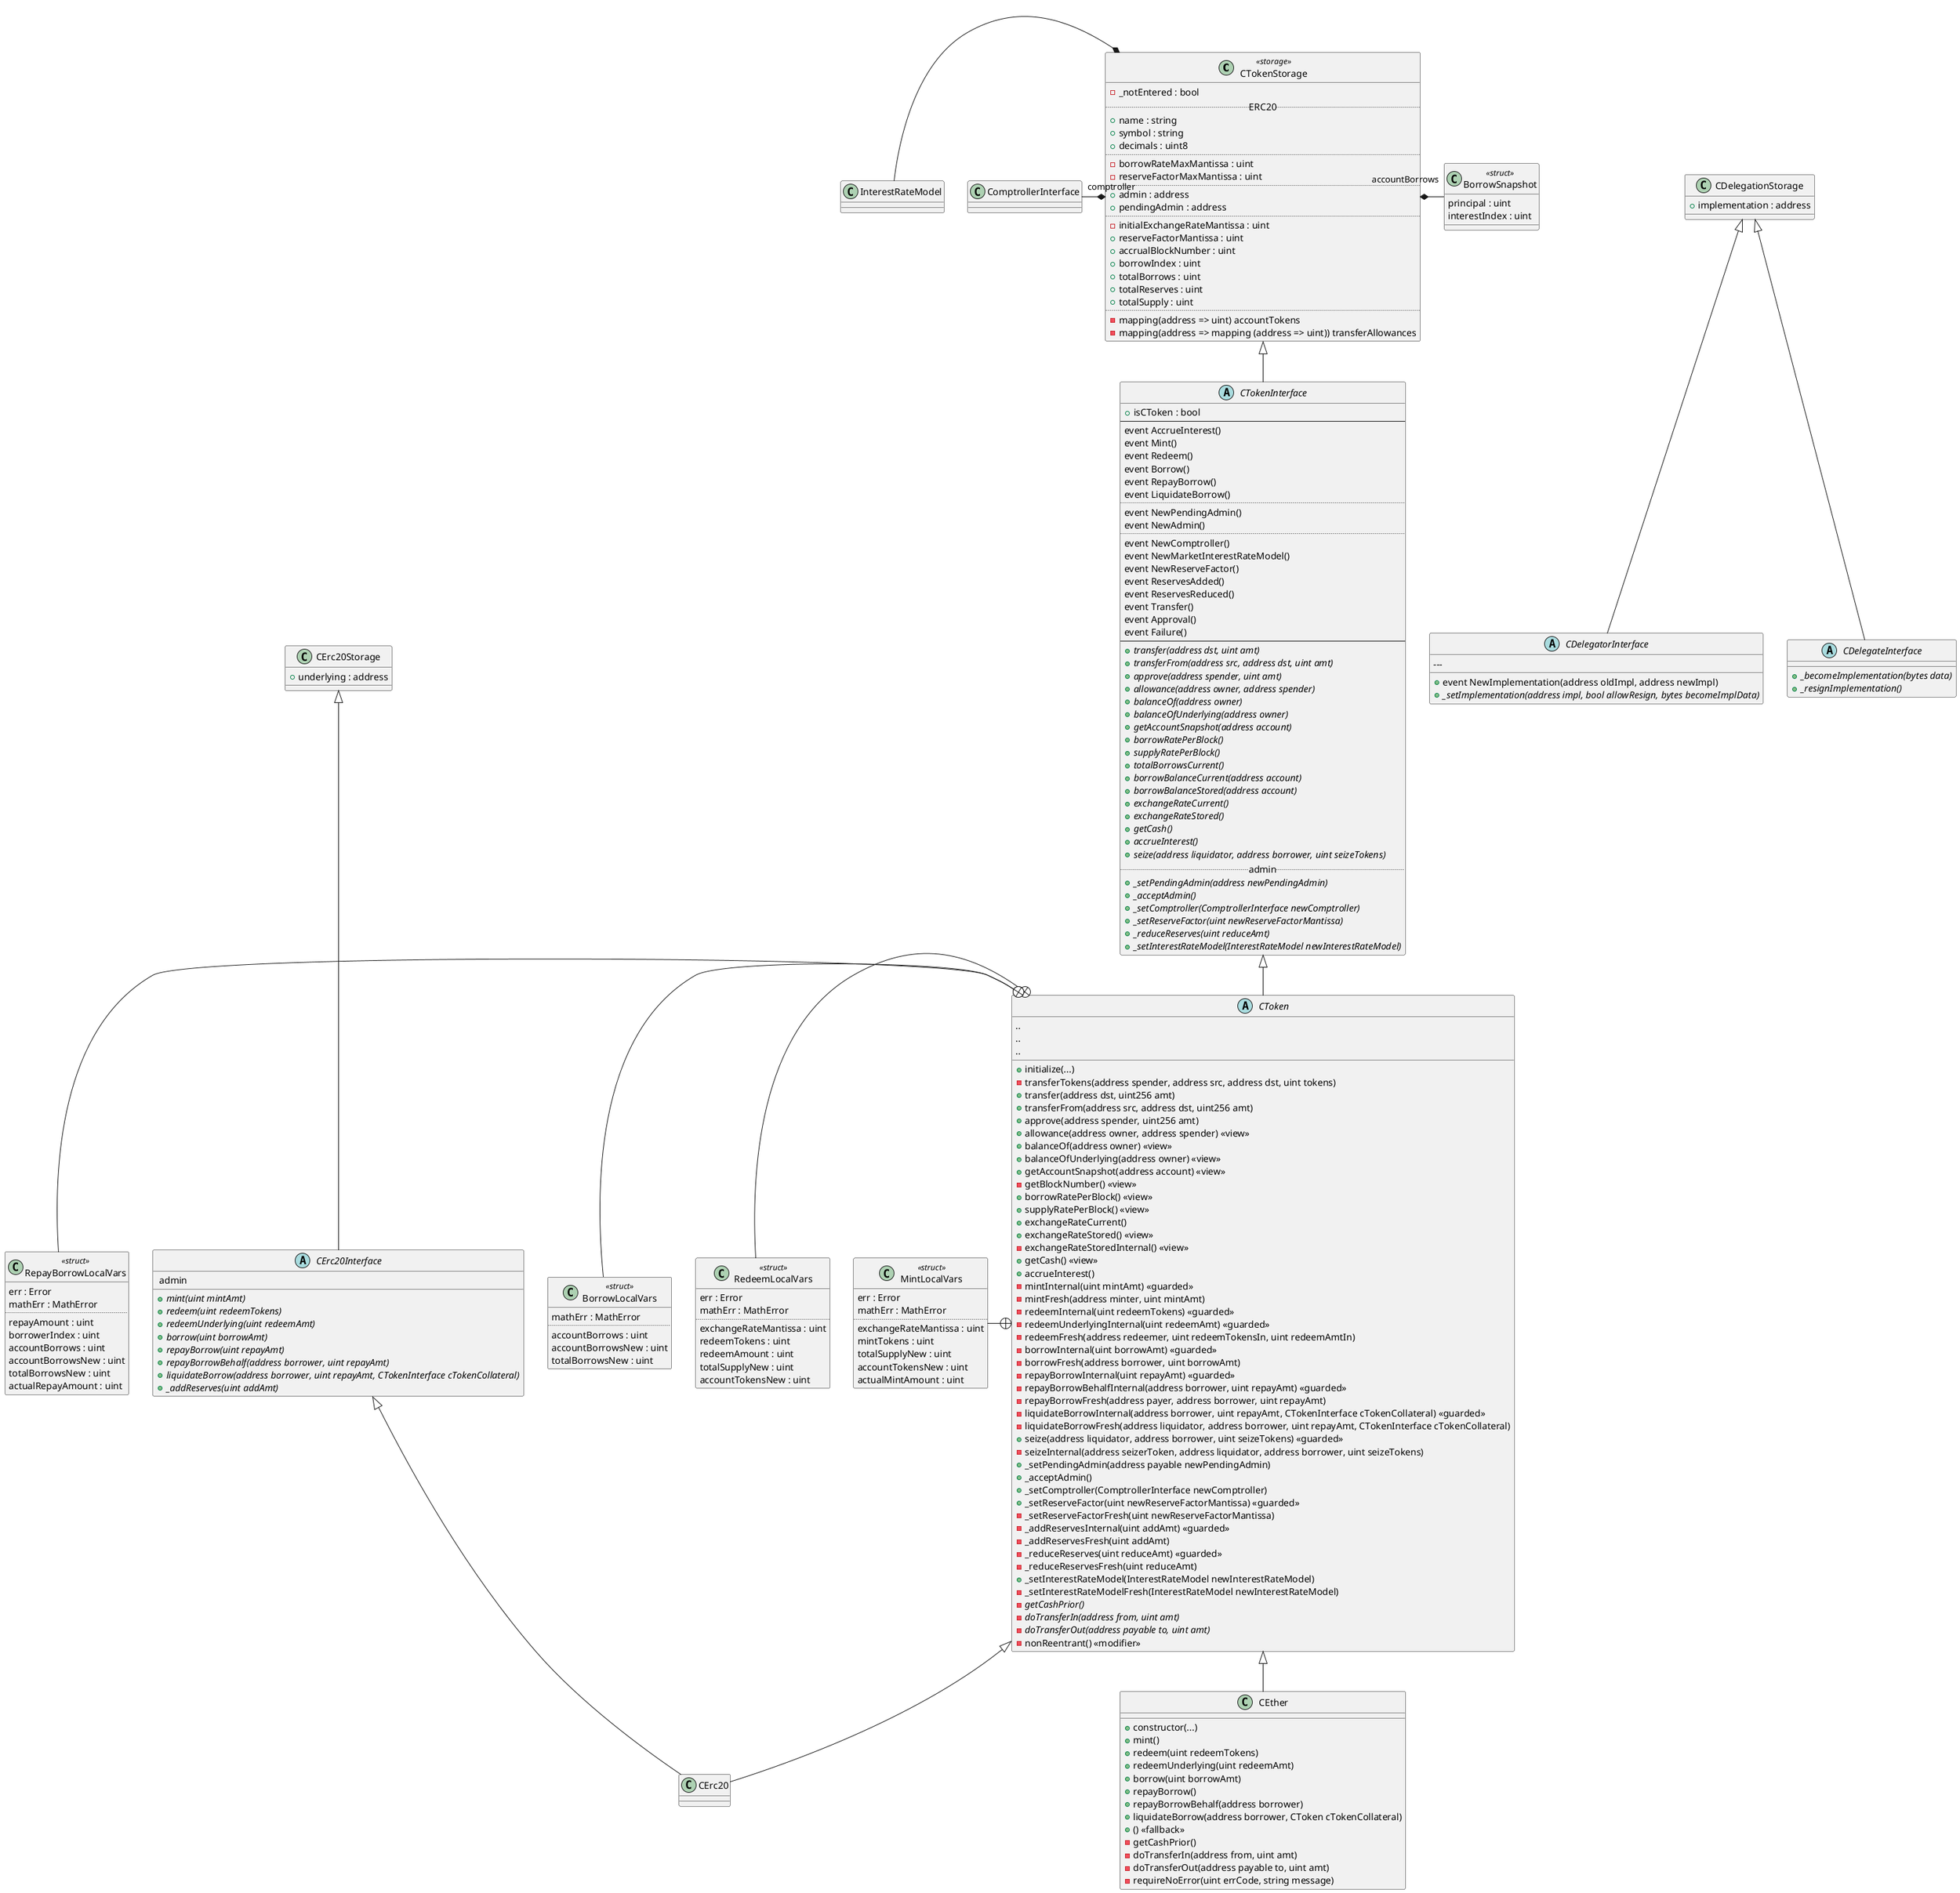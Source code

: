 @startuml

' Compound Protocol / Token Contracts
' https://github.com/compound-finance/compound-protocol/tree/v2.8.1/contracts

' https://plantuml.com/en/class-diagram
' https://plantuml-documentation.readthedocs.io/en/latest/formatting/all-skin-params.html
' https://plantuml-documentation.readthedocs.io/en/latest/formatting/all-skin-params.html#class
skinparam class {
  DefaultFontName Lucida Console
  ClassFontName "Lucida Console"
  ClassAttributeFontName Lucida Console
}

' self-contained borrowing and lending contracts

class CTokenStorage <<storage>> {
  - _notEntered : bool
  .. ERC20 ..
  + name : string
  + symbol : string
  + decimals : uint8
  ..
  - borrowRateMaxMantissa : uint
  - reserveFactorMaxMantissa : uint
  ..
  + admin : address
  + pendingAdmin : address
  ..
  - initialExchangeRateMantissa : uint
  + reserveFactorMantissa : uint
  + accrualBlockNumber : uint
  + borrowIndex : uint
  + totalBorrows : uint
  + totalReserves : uint
  + totalSupply : uint
  ..
  - mapping(address => uint) accountTokens
  - mapping(address => mapping (address => uint)) transferAllowances
}

Class BorrowSnapshot <<struct>> {
  principal : uint
  interestIndex : uint
}

BorrowSnapshot "accountBorrows" --left--* CTokenStorage


class ComptrollerInterface

class InterestRateModel


class CErc20Storage{
  + underlying : address
}


together {
  class ComptrollerInterface
  class InterestRateModel
}

CTokenStorage *-left- "comptroller" ComptrollerInterface
CTokenStorage *-left- InterestRateModel



abstract class CTokenInterface extends CTokenStorage{
  + isCToken : bool
  ---
  event AccrueInterest()
  event Mint()
  event Redeem()
  event Borrow()
  event RepayBorrow()
  event LiquidateBorrow()
  ..
  event NewPendingAdmin()
  event NewAdmin()
  ..
  event NewComptroller()
  event NewMarketInterestRateModel()
  event NewReserveFactor()
  event ReservesAdded()
  event ReservesReduced()
  event Transfer()
  event Approval()
  event Failure()
  ---
  + {abstract} transfer(address dst, uint amt)
  + {abstract} transferFrom(address src, address dst, uint amt)
  + {abstract} approve(address spender, uint amt)
  + {abstract} allowance(address owner, address spender)
  + {abstract} balanceOf(address owner)
  + {abstract} balanceOfUnderlying(address owner)
  + {abstract} getAccountSnapshot(address account)
  + {abstract} borrowRatePerBlock()
  + {abstract} supplyRatePerBlock()
  + {abstract} totalBorrowsCurrent()
  + {abstract} borrowBalanceCurrent(address account)
  + {abstract} borrowBalanceStored(address account)
  + {abstract} exchangeRateCurrent()
  + {abstract} exchangeRateStored()
  + {abstract} getCash()
  + {abstract} accrueInterest()
  + {abstract} seize(address liquidator, address borrower, uint seizeTokens)
  .. admin ..
  + {abstract} _setPendingAdmin(address newPendingAdmin)
  + {abstract} _acceptAdmin()
  + {abstract} _setComptroller(ComptrollerInterface newComptroller)
  + {abstract} _setReserveFactor(uint newReserveFactorMantissa)
  + {abstract} _reduceReserves(uint reduceAmt)
  + {abstract} _setInterestRateModel(InterestRateModel newInterestRateModel)
}



abstract class CErc20Interface extends CErc20Storage{

  + {abstract} mint(uint mintAmt)
  + {abstract} redeem(uint redeemTokens)
  + {abstract} redeemUnderlying(uint redeemAmt)
  + {abstract} borrow(uint borrowAmt)
  + {abstract} repayBorrow(uint repayAmt)
  + {abstract} repayBorrowBehalf(address borrower, uint repayAmt)
  + {abstract} liquidateBorrow(address borrower, uint repayAmt, CTokenInterface cTokenCollateral)
  .. admin ..
  + {abstract} _addReserves(uint addAmt)

}

class CDelegationStorage{
  + implementation : address
}

abstract class CDelegatorInterface extends CDelegationStorage{

  + event NewImplementation(address oldImpl, address newImpl)
  ---
  + {abstract} _setImplementation(address impl, bool allowResign, bytes becomeImplData)

}

abstract class CDelegateInterface extends CDelegationStorage{

  + {abstract} _becomeImplementation(bytes data)
  + {abstract} _resignImplementation()
}


' https://github.com/compound-finance/compound-protocol/blob/v2.8.1/contracts/CToken.sol
abstract class CToken extends CTokenInterface{

  '+ initialize(ComptrollerInterface comptroller_, InterestRateModel interestRateModel_, uint initialExchangeRateMantissa_, string name_, string symbol_, uint8 decimals_)
  + initialize(...)
  - transferTokens(address spender, address src, address dst, uint tokens)
  + transfer(address dst, uint256 amt)
  + transferFrom(address src, address dst, uint256 amt)
  + approve(address spender, uint256 amt)
  + allowance(address owner, address spender) <<view>>
  + balanceOf(address owner) <<view>>
  + balanceOfUnderlying(address owner) <<view>>
  + getAccountSnapshot(address account) <<view>>
  - getBlockNumber() <<view>>
  + borrowRatePerBlock() <<view>>
  + supplyRatePerBlock() <<view>>
  + exchangeRateCurrent()
  + exchangeRateStored() <<view>>
  - exchangeRateStoredInternal() <<view>>
  + getCash() <<view>>
  + accrueInterest()
  - mintInternal(uint mintAmt) <<guarded>>
  - mintFresh(address minter, uint mintAmt)
  - redeemInternal(uint redeemTokens) <<guarded>>
  - redeemUnderlyingInternal(uint redeemAmt) <<guarded>>
  - redeemFresh(address redeemer, uint redeemTokensIn, uint redeemAmtIn)
  - borrowInternal(uint borrowAmt) <<guarded>>
  - borrowFresh(address borrower, uint borrowAmt)
  - repayBorrowInternal(uint repayAmt) <<guarded>>
  - repayBorrowBehalfInternal(address borrower, uint repayAmt) <<guarded>>
  - repayBorrowFresh(address payer, address borrower, uint repayAmt)
  - liquidateBorrowInternal(address borrower, uint repayAmt, CTokenInterface cTokenCollateral) <<guarded>>
  - liquidateBorrowFresh(address liquidator, address borrower, uint repayAmt, CTokenInterface cTokenCollateral)
  + seize(address liquidator, address borrower, uint seizeTokens) <<guarded>>
  - seizeInternal(address seizerToken, address liquidator, address borrower, uint seizeTokens)
  ..
  + _setPendingAdmin(address payable newPendingAdmin)
  + _acceptAdmin()
  + _setComptroller(ComptrollerInterface newComptroller)
  + _setReserveFactor(uint newReserveFactorMantissa) <<guarded>>
  - _setReserveFactorFresh(uint newReserveFactorMantissa)
  - _addReservesInternal(uint addAmt) <<guarded>>
  - _addReservesFresh(uint addAmt)
  - _reduceReserves(uint reduceAmt) <<guarded>>
  - _reduceReservesFresh(uint reduceAmt)
  + _setInterestRateModel(InterestRateModel newInterestRateModel)
  - _setInterestRateModelFresh(InterestRateModel newInterestRateModel)
  ..
  - {abstract} getCashPrior()
  - {abstract} doTransferIn(address from, uint amt)
  - {abstract} doTransferOut(address payable to, uint amt)
  ..
  - nonReentrant() <<modifier>>

}


class MintLocalVars <<struct>>{
  err : Error
  mathErr : MathError
  ..
  exchangeRateMantissa : uint
  mintTokens : uint
  totalSupplyNew : uint
  accountTokensNew : uint
  actualMintAmount : uint
}

class RedeemLocalVars <<struct>>{
  err : Error
  mathErr : MathError
  ..
  exchangeRateMantissa : uint
  redeemTokens : uint
  redeemAmount : uint
  totalSupplyNew : uint
  accountTokensNew : uint
}


class BorrowLocalVars <<struct>>{
  mathErr : MathError
  ..
  accountBorrows : uint
  accountBorrowsNew : uint
  totalBorrowsNew : uint
}

class RepayBorrowLocalVars <<struct>>{
  err : Error
  mathErr : MathError
  ..
  repayAmount : uint
  borrowerIndex : uint
  accountBorrows : uint
  accountBorrowsNew : uint
  totalBorrowsNew : uint
  actualRepayAmount : uint
}


together {
  class MintLocalVars
  class RedeemLocalVars
  class BorrowLocalVars
  class RepayBorrowLocalVars
}

CToken +-left- MintLocalVars
CToken +-left- RedeemLocalVars
CToken +-left- BorrowLocalVars
CToken +-left- RepayBorrowLocalVars

' https://github.com/compound-finance/compound-protocol/blob/v2.8.1/contracts/CEther.sol
class CEther extends CToken{
  '+ constructor(ComptrollerInterface comptroller_, InterestRateModel interestRateModel_, uint initExchangeRateMantissa_, string name_, string symbol_, uint8 decimals_, address admin_)
  + constructor(...)
  + mint()
  + redeem(uint redeemTokens)
  + redeemUnderlying(uint redeemAmt)
  + borrow(uint borrowAmt)
  + repayBorrow()
  + repayBorrowBehalf(address borrower)
  + liquidateBorrow(address borrower, CToken cTokenCollateral)
  + () <<fallback>>
  - getCashPrior()
  - doTransferIn(address from, uint amt)
  - doTransferOut(address payable to, uint amt)
  - requireNoError(uint errCode, string message)
}


' https://github.com/compound-finance/compound-protocol/blob/v2.8.1/contracts/CErc20.sol
class CErc20 extends CToken, CErc20Interface {


}



@enduml